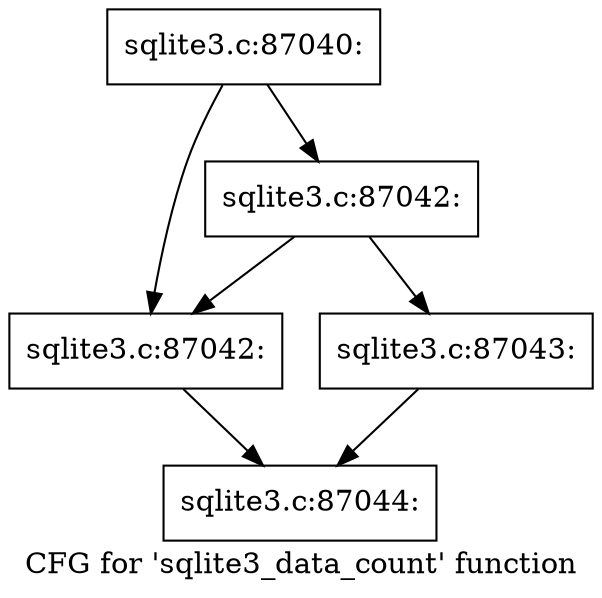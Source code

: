digraph "CFG for 'sqlite3_data_count' function" {
	label="CFG for 'sqlite3_data_count' function";

	Node0x55c0f52eb0e0 [shape=record,label="{sqlite3.c:87040:}"];
	Node0x55c0f52eb0e0 -> Node0x55c0f5cbe360;
	Node0x55c0f52eb0e0 -> Node0x55c0f5cbe230;
	Node0x55c0f5cbe230 [shape=record,label="{sqlite3.c:87042:}"];
	Node0x55c0f5cbe230 -> Node0x55c0f5cbe360;
	Node0x55c0f5cbe230 -> Node0x55c0f5cbe0c0;
	Node0x55c0f5cbe360 [shape=record,label="{sqlite3.c:87042:}"];
	Node0x55c0f5cbe360 -> Node0x55c0f5cbe2a0;
	Node0x55c0f5cbe0c0 [shape=record,label="{sqlite3.c:87043:}"];
	Node0x55c0f5cbe0c0 -> Node0x55c0f5cbe2a0;
	Node0x55c0f5cbe2a0 [shape=record,label="{sqlite3.c:87044:}"];
}
